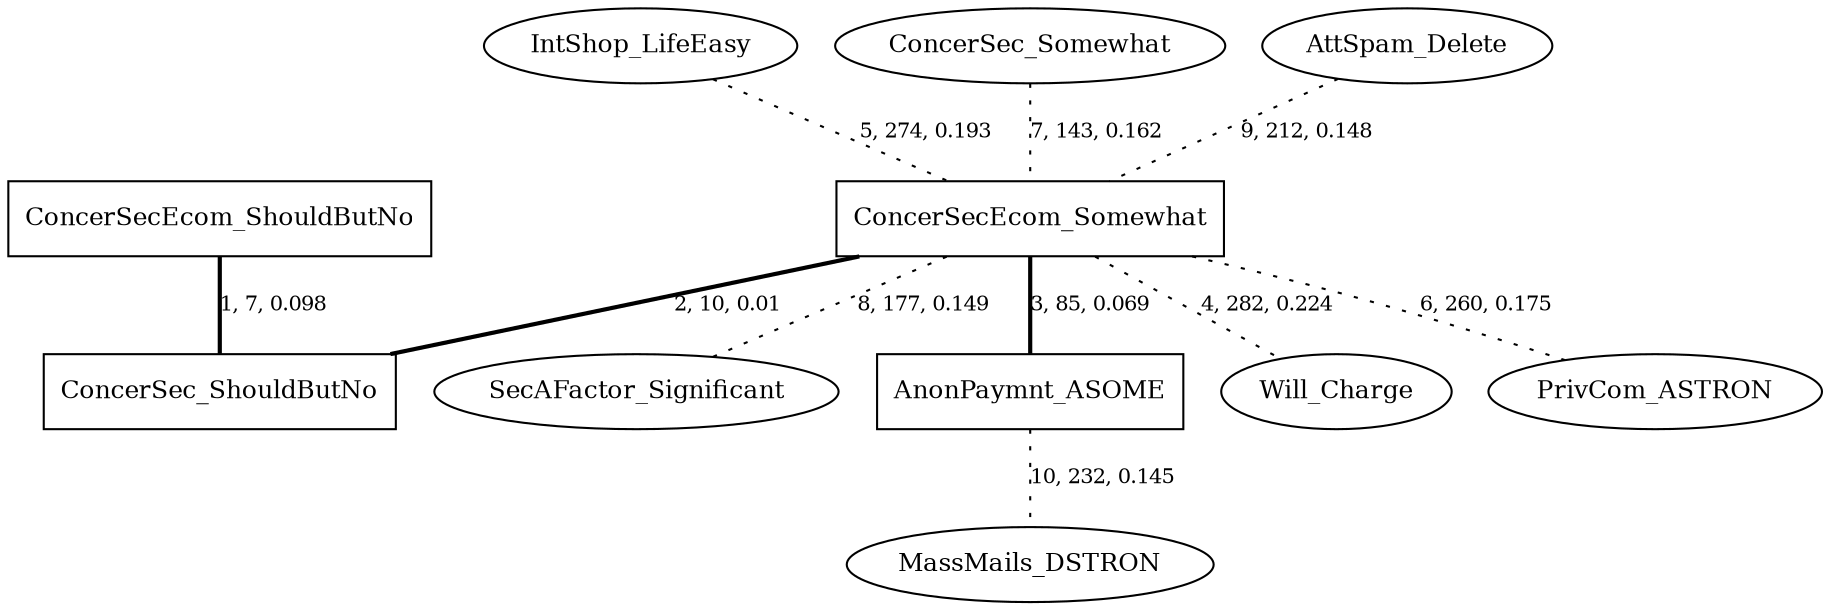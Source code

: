 graph G{
    MassMails_DSTRON [label="MassMails_DSTRON", fontsize=12];
    SecAFactor_Significant [label="SecAFactor_Significant", fontsize=12];
    IntShop_LifeEasy [label="IntShop_LifeEasy", fontsize=12];
    ConcerSec_Somewhat [label="ConcerSec_Somewhat", fontsize=12];
    AnonPaymnt_ASOME [label="AnonPaymnt_ASOME", fontsize=12, shape=box];
    ConcerSecEcom_ShouldButNo [label="ConcerSecEcom_ShouldButNo", fontsize=12, shape=box];
    ConcerSec_ShouldButNo [label="ConcerSec_ShouldButNo", fontsize=12, shape=box];
    Will_Charge [label="Will_Charge", fontsize=12];
    PrivCom_ASTRON [label="PrivCom_ASTRON", fontsize=12];
    ConcerSecEcom_Somewhat [label="ConcerSecEcom_Somewhat", fontsize=12, shape=box];
    AttSpam_Delete [label="AttSpam_Delete", fontsize=12];
    AttSpam_Delete -- ConcerSecEcom_Somewhat [label="9, 212, 0.148", fontsize=10, style=dotted];
    ConcerSecEcom_Somewhat -- ConcerSec_ShouldButNo [label="2, 10, 0.01", fontsize=10, style=bold];
    ConcerSecEcom_Somewhat -- AnonPaymnt_ASOME [label="3, 85, 0.069", fontsize=10, style=bold];
    ConcerSecEcom_Somewhat -- SecAFactor_Significant [label="8, 177, 0.149", fontsize=10, style=dotted];
    ConcerSec_Somewhat -- ConcerSecEcom_Somewhat [label="7, 143, 0.162", fontsize=10, style=dotted];
    ConcerSecEcom_Somewhat -- PrivCom_ASTRON [label="6, 260, 0.175", fontsize=10, style=dotted];
    AnonPaymnt_ASOME -- MassMails_DSTRON [label="10, 232, 0.145", fontsize=10, style=dotted];
    ConcerSecEcom_ShouldButNo -- ConcerSec_ShouldButNo [label="1, 7, 0.098", fontsize=10, style=bold];
    IntShop_LifeEasy -- ConcerSecEcom_Somewhat [label="5, 274, 0.193", fontsize=10, style=dotted];
    ConcerSecEcom_Somewhat -- Will_Charge [label="4, 282, 0.224", fontsize=10, style=dotted];
}
